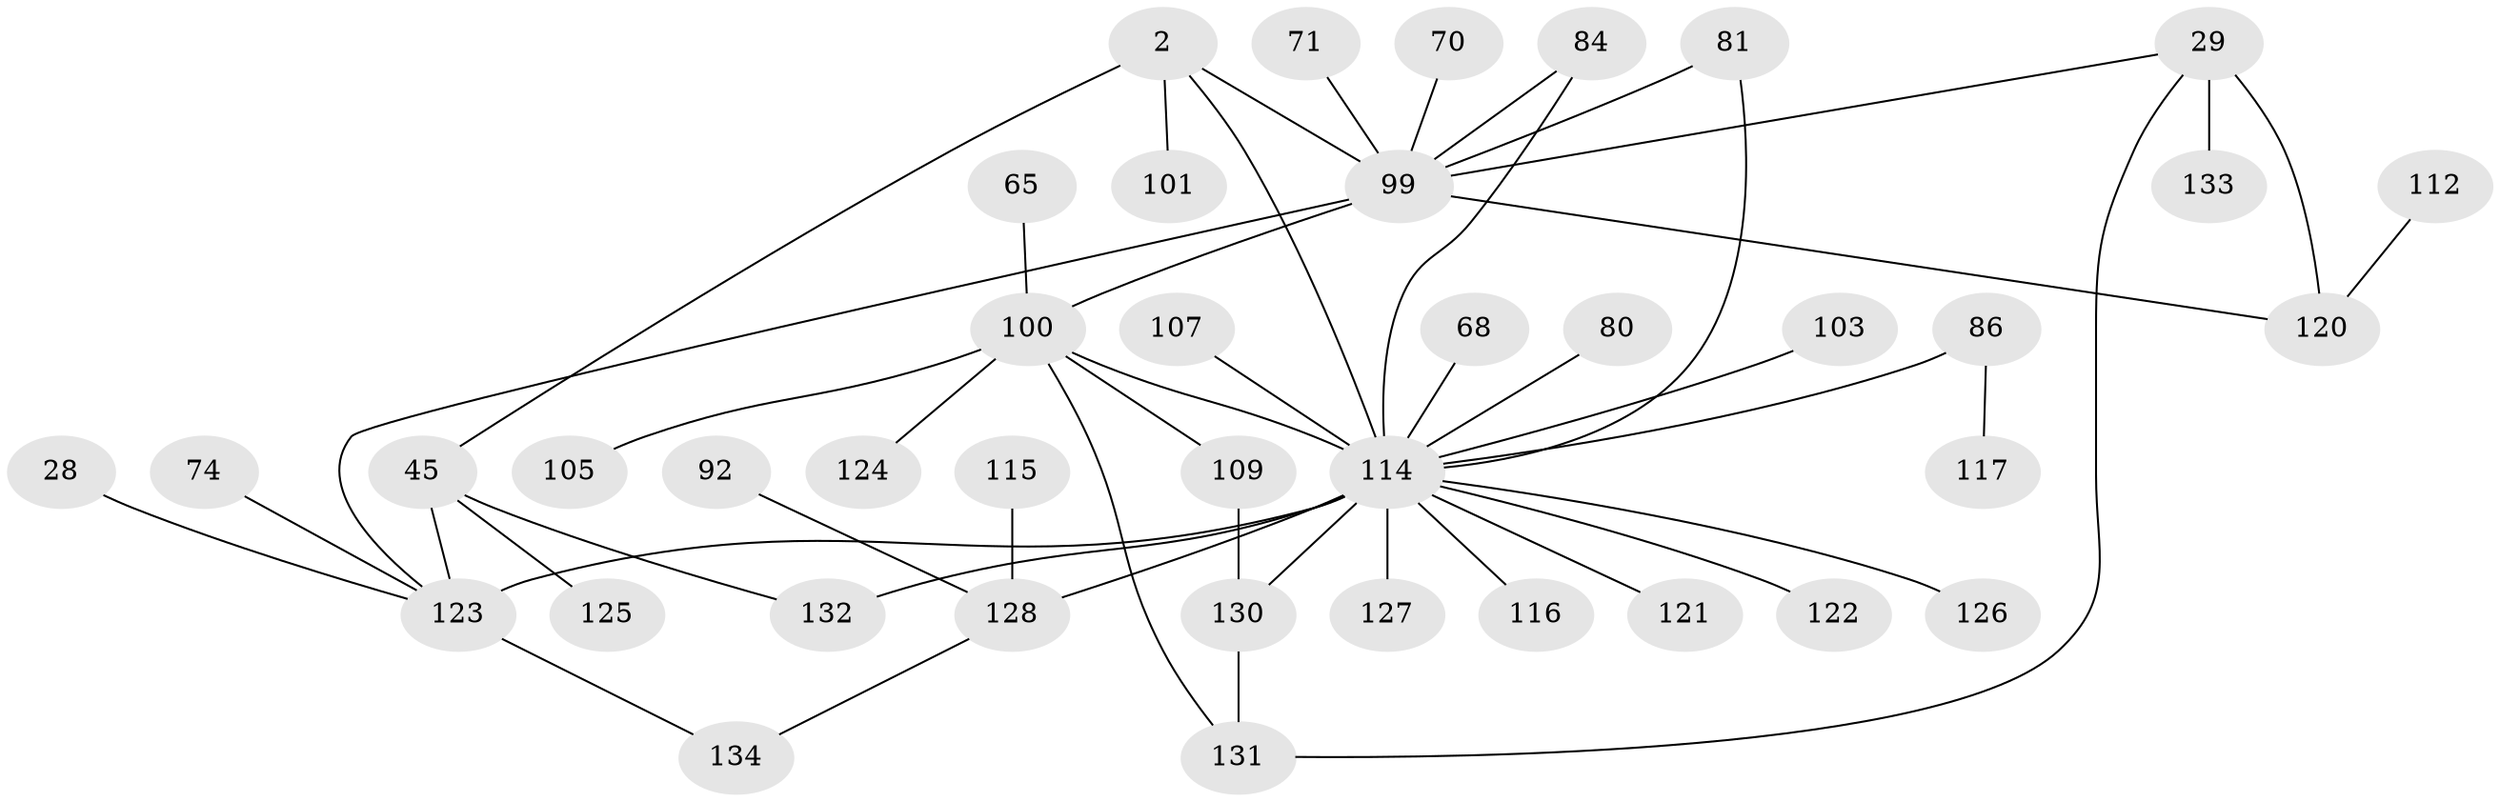 // original degree distribution, {7: 0.007462686567164179, 8: 0.007462686567164179, 6: 0.029850746268656716, 3: 0.1417910447761194, 4: 0.09701492537313433, 5: 0.05970149253731343, 1: 0.29850746268656714, 2: 0.3582089552238806}
// Generated by graph-tools (version 1.1) at 2025/45/03/04/25 21:45:43]
// undirected, 40 vertices, 50 edges
graph export_dot {
graph [start="1"]
  node [color=gray90,style=filled];
  2;
  28;
  29;
  45 [super="+7"];
  65;
  68;
  70;
  71;
  74;
  80;
  81 [super="+24"];
  84 [super="+56"];
  86 [super="+42"];
  92;
  99 [super="+17+59+64"];
  100 [super="+49+73"];
  101;
  103;
  105;
  107;
  109 [super="+102"];
  112;
  114 [super="+77+76+111+113"];
  115;
  116;
  117;
  120 [super="+44+108"];
  121 [super="+91"];
  122;
  123 [super="+106+85"];
  124;
  125;
  126;
  127;
  128 [super="+58+110"];
  130 [super="+9+55"];
  131 [super="+118"];
  132 [super="+94"];
  133 [super="+129"];
  134 [super="+67+119"];
  2 -- 101;
  2 -- 45 [weight=2];
  2 -- 114 [weight=4];
  2 -- 99;
  28 -- 123;
  29 -- 120 [weight=2];
  29 -- 131;
  29 -- 133;
  29 -- 99;
  45 -- 125;
  45 -- 132;
  45 -- 123 [weight=2];
  65 -- 100;
  68 -- 114;
  70 -- 99;
  71 -- 99;
  74 -- 123;
  80 -- 114;
  81 -- 114;
  81 -- 99;
  84 -- 114;
  84 -- 99;
  86 -- 117;
  86 -- 114 [weight=2];
  92 -- 128;
  99 -- 120 [weight=2];
  99 -- 123;
  99 -- 100 [weight=2];
  100 -- 131;
  100 -- 124;
  100 -- 109;
  100 -- 114 [weight=2];
  100 -- 105;
  103 -- 114;
  107 -- 114;
  109 -- 130;
  112 -- 120;
  114 -- 128 [weight=4];
  114 -- 130 [weight=2];
  114 -- 123 [weight=5];
  114 -- 116;
  114 -- 126;
  114 -- 122;
  114 -- 127;
  114 -- 121;
  114 -- 132;
  115 -- 128;
  123 -- 134;
  128 -- 134;
  130 -- 131;
}
